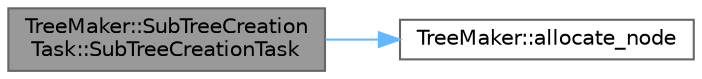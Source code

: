 digraph "TreeMaker::SubTreeCreationTask::SubTreeCreationTask"
{
 // LATEX_PDF_SIZE
  bgcolor="transparent";
  edge [fontname=Helvetica,fontsize=10,labelfontname=Helvetica,labelfontsize=10];
  node [fontname=Helvetica,fontsize=10,shape=box,height=0.2,width=0.4];
  rankdir="LR";
  Node1 [id="Node000001",label="TreeMaker::SubTreeCreation\lTask::SubTreeCreationTask",height=0.2,width=0.4,color="gray40", fillcolor="grey60", style="filled", fontcolor="black",tooltip=" "];
  Node1 -> Node2 [id="edge1_Node000001_Node000002",color="steelblue1",style="solid",tooltip=" "];
  Node2 [id="Node000002",label="TreeMaker::allocate_node",height=0.2,width=0.4,color="grey40", fillcolor="white", style="filled",URL="$class_tree_maker.html#aa63e4faee75e10a10c1579f2c98f8ccf",tooltip=" "];
}
